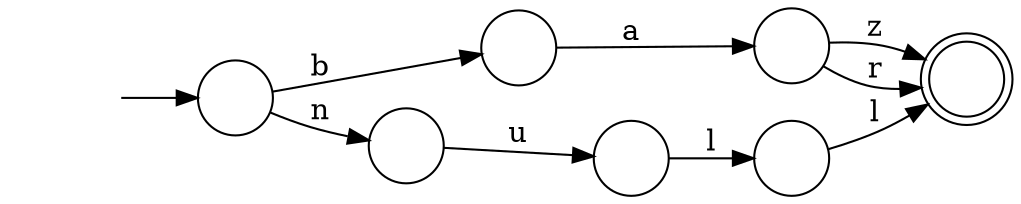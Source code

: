 digraph Automaton {
  rankdir = LR;
  0 [shape=circle,label=""];
  0 -> 3 [label="a"]
  1 [shape=circle,label=""];
  initial [shape=plaintext,label=""];
  initial -> 1
  1 -> 4 [label="n"]
  1 -> 0 [label="b"]
  2 [shape=doublecircle,label=""];
  3 [shape=circle,label=""];
  3 -> 2 [label="z"]
  3 -> 2 [label="r"]
  4 [shape=circle,label=""];
  4 -> 6 [label="u"]
  5 [shape=circle,label=""];
  5 -> 2 [label="l"]
  6 [shape=circle,label=""];
  6 -> 5 [label="l"]
}

